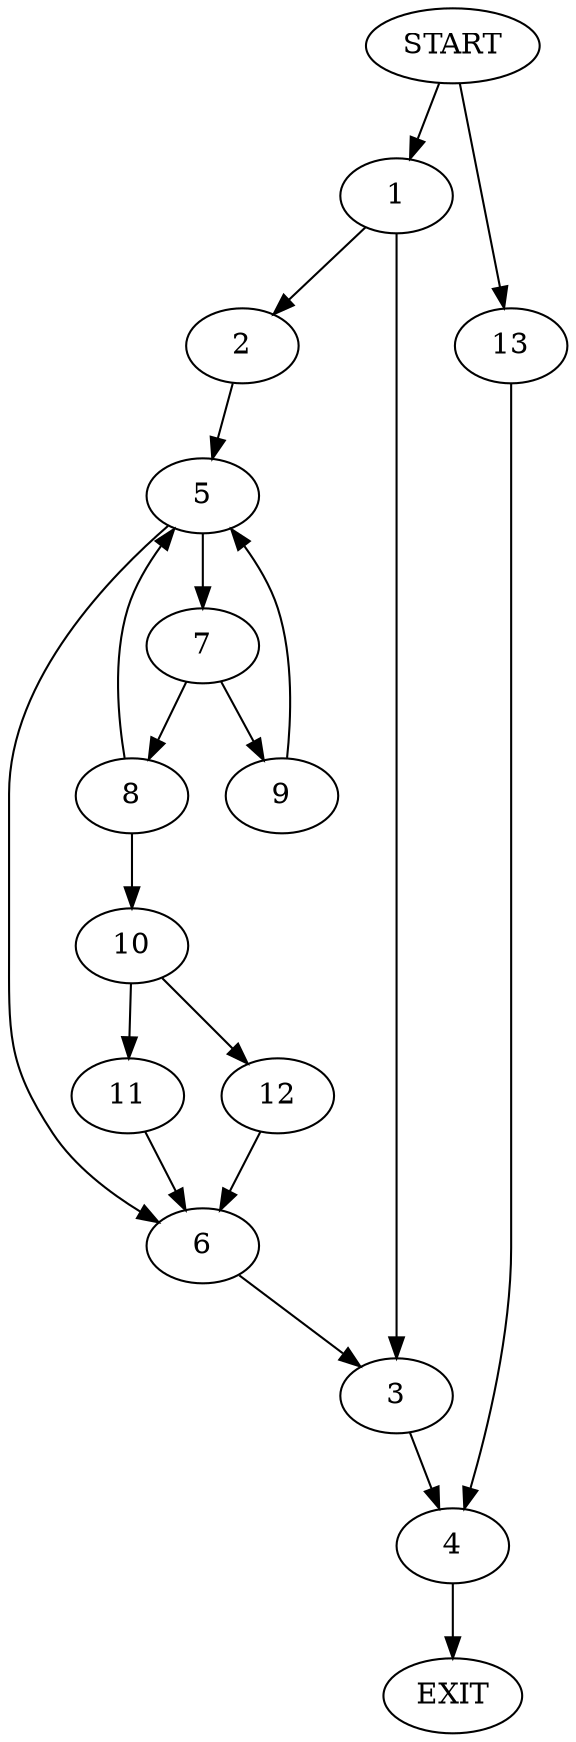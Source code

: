 digraph {
0 [label="START"]
14 [label="EXIT"]
0 -> 1
1 -> 2
1 -> 3
3 -> 4
2 -> 5
5 -> 6
5 -> 7
7 -> 8
7 -> 9
6 -> 3
8 -> 5
8 -> 10
9 -> 5
10 -> 11
10 -> 12
11 -> 6
12 -> 6
4 -> 14
0 -> 13
13 -> 4
}
